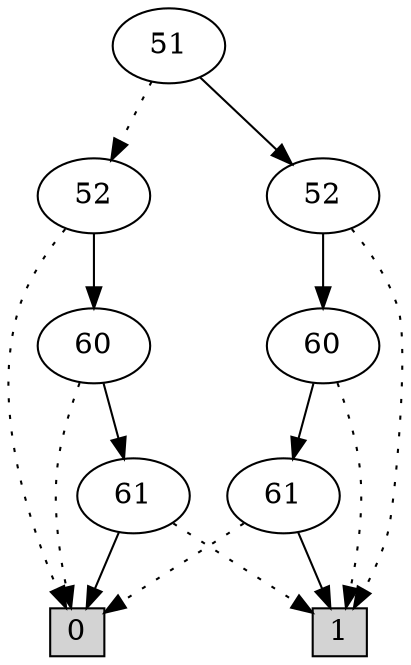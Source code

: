digraph G {
0 [shape=box, label="0", style=filled, shape=box, height=0.3, width=0.3];
1 [shape=box, label="1", style=filled, shape=box, height=0.3, width=0.3];
4004 [label="51"];
4004 -> 3997 [style=dotted];
4004 -> 3998 [style=filled];
3997 [label="52"];
3997 -> 0 [style=dotted];
3997 -> 853 [style=filled];
853 [label="60"];
853 -> 0 [style=dotted];
853 -> 125 [style=filled];
125 [label="61"];
125 -> 1 [style=dotted];
125 -> 0 [style=filled];
3998 [label="52"];
3998 -> 1 [style=dotted];
3998 -> 1060 [style=filled];
1060 [label="60"];
1060 -> 1 [style=dotted];
1060 -> 124 [style=filled];
124 [label="61"];
124 -> 0 [style=dotted];
124 -> 1 [style=filled];
}
